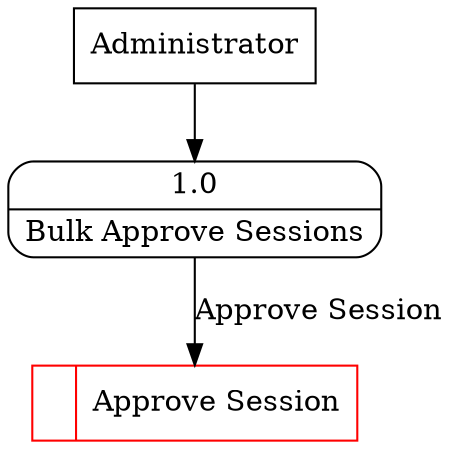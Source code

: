 digraph dfd2{ 
node[shape=record]
200 [label="<f0>  |<f1> Approve Session " color=red];
201 [label="Administrator" shape=box];
202 [label="{<f0> 1.0|<f1> Bulk Approve Sessions }" shape=Mrecord];
201 -> 202
202 -> 200 [label="Approve Session"]
}